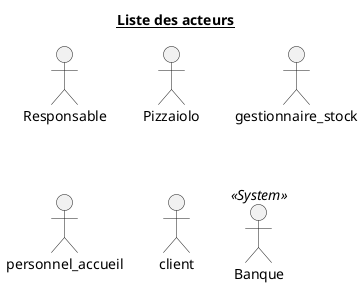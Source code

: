 @startuml 0_ListActors
title <u>Liste des acteurs</u>

actor Responsable as RESP
actor Pizzaiolo as PIZLO
actor gestionnaire_stock as GEST
actor personnel_accueil as ACCUEIL
actor client as CUSTOMER
actor Banque <<System>> as BANK

@enduml